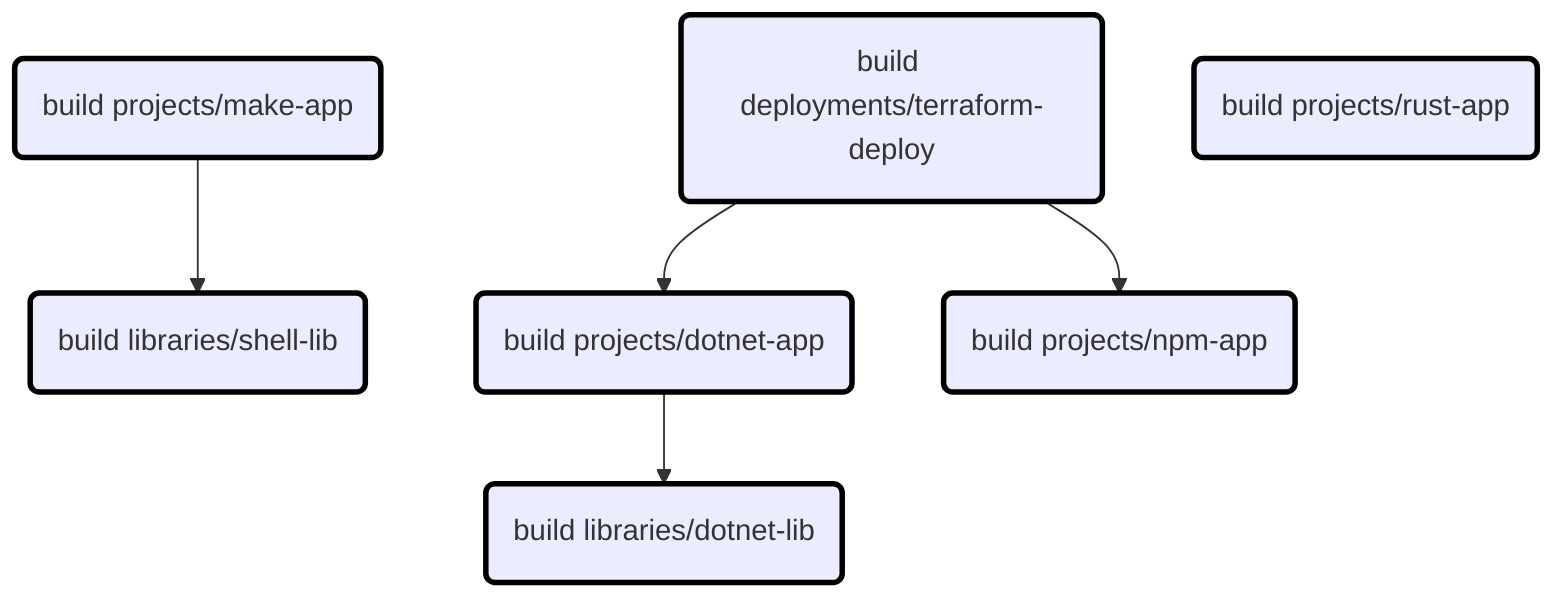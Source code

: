 flowchart TD
classDef built stroke:red,stroke-width:3px
classDef used stroke:orange,stroke-width:3px
classDef ignored stroke:black,stroke-width:3px
deployments/terraform-deploy:build("build deployments/terraform-deploy
")
libraries/dotnet-lib:build("build libraries/dotnet-lib
")
libraries/shell-lib:build("build libraries/shell-lib
")
projects/dotnet-app:build("build projects/dotnet-app
")
projects/make-app:build("build projects/make-app
")
projects/npm-app:build("build projects/npm-app
")
projects/rust-app:build("build projects/rust-app
")
deployments/terraform-deploy:build --> projects/dotnet-app:build
deployments/terraform-deploy:build --> projects/npm-app:build
class deployments/terraform-deploy:build ignored
class libraries/dotnet-lib:build ignored
class libraries/shell-lib:build ignored
projects/dotnet-app:build --> libraries/dotnet-lib:build
class projects/dotnet-app:build ignored
projects/make-app:build --> libraries/shell-lib:build
class projects/make-app:build ignored
class projects/npm-app:build ignored
class projects/rust-app:build ignored